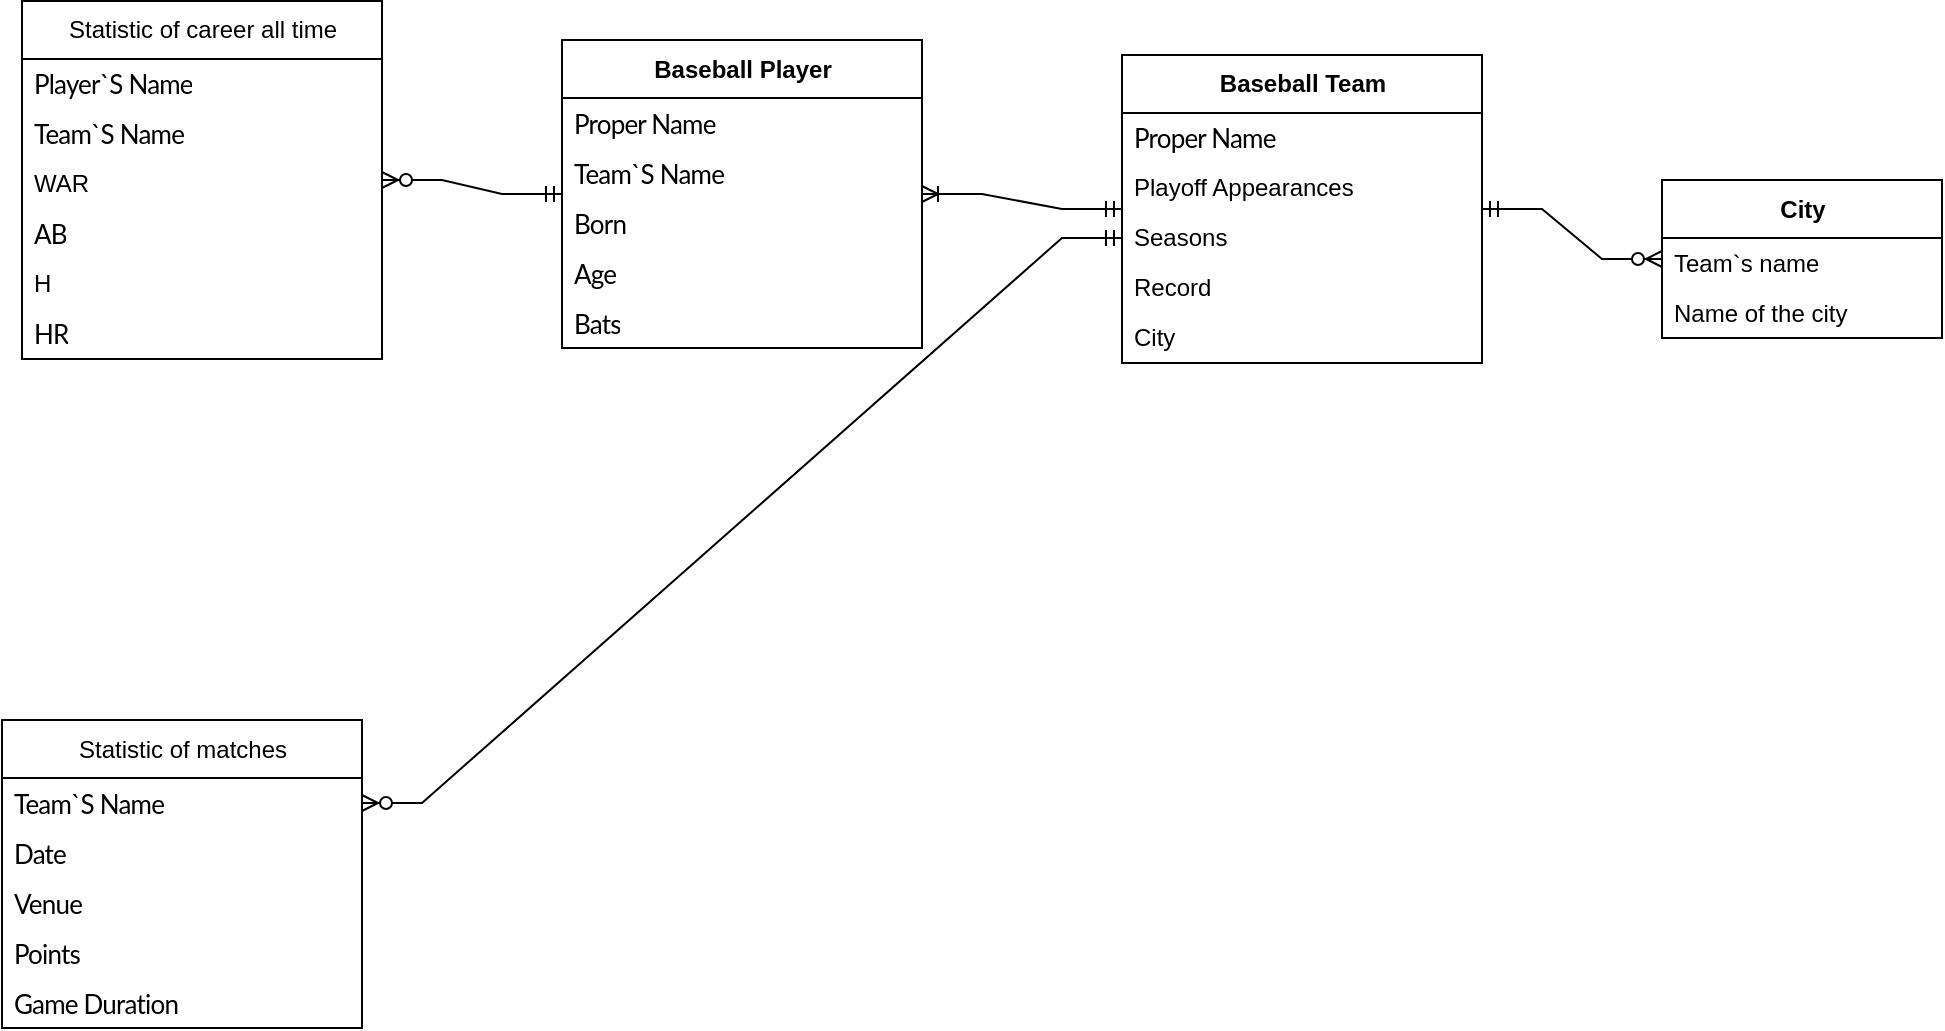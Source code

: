 <mxfile version="17.4.6" type="device"><diagram id="Kg3alO2JiFtG-ygVj5f7" name="Page-1"><mxGraphModel dx="2249" dy="789" grid="1" gridSize="10" guides="1" tooltips="1" connect="1" arrows="1" fold="1" page="1" pageScale="1" pageWidth="827" pageHeight="1169" math="0" shadow="0"><root><mxCell id="0"/><mxCell id="1" parent="0"/><mxCell id="pXHwKqjTBpk4UqRzjR2_-15" value="Baseball Player" style="swimlane;fontStyle=1;align=center;verticalAlign=middle;childLayout=stackLayout;horizontal=1;startSize=29;horizontalStack=0;resizeParent=1;resizeParentMax=0;resizeLast=0;collapsible=0;marginBottom=0;html=1;" parent="1" vertex="1"><mxGeometry x="20" y="90" width="180" height="154" as="geometry"/></mxCell><mxCell id="pXHwKqjTBpk4UqRzjR2_-21" value="&lt;span style=&quot;font-family: &amp;#34;lato&amp;#34; , sans-serif ; font-size: 13px ; letter-spacing: -0.4px ; text-align: center ; text-transform: capitalize ; background-color: rgb(255 , 255 , 255)&quot;&gt;Proper Name&lt;/span&gt;" style="text;html=1;strokeColor=none;fillColor=none;align=left;verticalAlign=middle;spacingLeft=4;spacingRight=4;overflow=hidden;rotatable=0;points=[[0,0.5],[1,0.5]];portConstraint=eastwest;" parent="pXHwKqjTBpk4UqRzjR2_-15" vertex="1"><mxGeometry y="29" width="180" height="25" as="geometry"/></mxCell><mxCell id="Vm8TOFL2XEjmAmH2fnWt-4" value="&lt;div style=&quot;text-align: center&quot;&gt;&lt;font face=&quot;lato, sans-serif&quot;&gt;&lt;span style=&quot;font-size: 13px ; letter-spacing: -0.4px ; text-transform: capitalize&quot;&gt;Team`s name&lt;/span&gt;&lt;/font&gt;&lt;br&gt;&lt;/div&gt;" style="text;html=1;strokeColor=none;fillColor=none;align=left;verticalAlign=middle;spacingLeft=4;spacingRight=4;overflow=hidden;rotatable=0;points=[[0,0.5],[1,0.5]];portConstraint=eastwest;" parent="pXHwKqjTBpk4UqRzjR2_-15" vertex="1"><mxGeometry y="54" width="180" height="25" as="geometry"/></mxCell><mxCell id="pXHwKqjTBpk4UqRzjR2_-22" value="&lt;div style=&quot;text-align: center&quot;&gt;&lt;font face=&quot;lato, sans-serif&quot;&gt;&lt;span style=&quot;font-size: 13px ; letter-spacing: -0.4px ; text-transform: capitalize&quot;&gt;Born&lt;/span&gt;&lt;/font&gt;&lt;br&gt;&lt;/div&gt;" style="text;html=1;strokeColor=none;fillColor=none;align=left;verticalAlign=middle;spacingLeft=4;spacingRight=4;overflow=hidden;rotatable=0;points=[[0,0.5],[1,0.5]];portConstraint=eastwest;" parent="pXHwKqjTBpk4UqRzjR2_-15" vertex="1"><mxGeometry y="79" width="180" height="25" as="geometry"/></mxCell><mxCell id="pXHwKqjTBpk4UqRzjR2_-17" value="&lt;div style=&quot;text-align: center&quot;&gt;&lt;font face=&quot;lato, sans-serif&quot;&gt;&lt;span style=&quot;font-size: 13px ; letter-spacing: -0.4px ; text-transform: capitalize&quot;&gt;Age&lt;/span&gt;&lt;/font&gt;&lt;br&gt;&lt;/div&gt;" style="text;html=1;strokeColor=none;fillColor=none;align=left;verticalAlign=middle;spacingLeft=4;spacingRight=4;overflow=hidden;rotatable=0;points=[[0,0.5],[1,0.5]];portConstraint=eastwest;" parent="pXHwKqjTBpk4UqRzjR2_-15" vertex="1"><mxGeometry y="104" width="180" height="25" as="geometry"/></mxCell><mxCell id="Vm8TOFL2XEjmAmH2fnWt-1" value="&lt;div style=&quot;text-align: center&quot;&gt;&lt;font face=&quot;lato, sans-serif&quot;&gt;&lt;span style=&quot;font-size: 13px ; letter-spacing: -0.4px ; text-transform: capitalize&quot;&gt;Bats&lt;/span&gt;&lt;/font&gt;&lt;br&gt;&lt;/div&gt;" style="text;html=1;strokeColor=none;fillColor=none;align=left;verticalAlign=middle;spacingLeft=4;spacingRight=4;overflow=hidden;rotatable=0;points=[[0,0.5],[1,0.5]];portConstraint=eastwest;" parent="pXHwKqjTBpk4UqRzjR2_-15" vertex="1"><mxGeometry y="129" width="180" height="25" as="geometry"/></mxCell><mxCell id="pXHwKqjTBpk4UqRzjR2_-29" value="Baseball&amp;nbsp;Team" style="swimlane;fontStyle=1;align=center;verticalAlign=middle;childLayout=stackLayout;horizontal=1;startSize=29;horizontalStack=0;resizeParent=1;resizeParentMax=0;resizeLast=0;collapsible=0;marginBottom=0;html=1;" parent="1" vertex="1"><mxGeometry x="300" y="97.5" width="180" height="154" as="geometry"/></mxCell><mxCell id="pXHwKqjTBpk4UqRzjR2_-30" value="&lt;span style=&quot;font-family: &amp;#34;lato&amp;#34; , sans-serif ; font-size: 13px ; letter-spacing: -0.4px ; text-align: center ; text-transform: capitalize ; background-color: rgb(255 , 255 , 255)&quot;&gt;Proper Name&lt;/span&gt;" style="text;html=1;strokeColor=none;fillColor=none;align=left;verticalAlign=middle;spacingLeft=4;spacingRight=4;overflow=hidden;rotatable=0;points=[[0,0.5],[1,0.5]];portConstraint=eastwest;" parent="pXHwKqjTBpk4UqRzjR2_-29" vertex="1"><mxGeometry y="29" width="180" height="25" as="geometry"/></mxCell><mxCell id="Vm8TOFL2XEjmAmH2fnWt-2" value="Playoff Appearances" style="text;html=1;strokeColor=none;fillColor=none;align=left;verticalAlign=middle;spacingLeft=4;spacingRight=4;overflow=hidden;rotatable=0;points=[[0,0.5],[1,0.5]];portConstraint=eastwest;" parent="pXHwKqjTBpk4UqRzjR2_-29" vertex="1"><mxGeometry y="54" width="180" height="25" as="geometry"/></mxCell><mxCell id="pXHwKqjTBpk4UqRzjR2_-32" value="Seasons" style="text;html=1;strokeColor=none;fillColor=none;align=left;verticalAlign=middle;spacingLeft=4;spacingRight=4;overflow=hidden;rotatable=0;points=[[0,0.5],[1,0.5]];portConstraint=eastwest;" parent="pXHwKqjTBpk4UqRzjR2_-29" vertex="1"><mxGeometry y="79" width="180" height="25" as="geometry"/></mxCell><mxCell id="Vm8TOFL2XEjmAmH2fnWt-3" value="Record" style="text;html=1;strokeColor=none;fillColor=none;align=left;verticalAlign=middle;spacingLeft=4;spacingRight=4;overflow=hidden;rotatable=0;points=[[0,0.5],[1,0.5]];portConstraint=eastwest;" parent="pXHwKqjTBpk4UqRzjR2_-29" vertex="1"><mxGeometry y="104" width="180" height="25" as="geometry"/></mxCell><mxCell id="ftYLhmxLA57tkx9eELEG-2" value="City" style="text;html=1;strokeColor=none;fillColor=none;align=left;verticalAlign=middle;spacingLeft=4;spacingRight=4;overflow=hidden;rotatable=0;points=[[0,0.5],[1,0.5]];portConstraint=eastwest;" parent="pXHwKqjTBpk4UqRzjR2_-29" vertex="1"><mxGeometry y="129" width="180" height="25" as="geometry"/></mxCell><mxCell id="NZu0PfaUWGTX_JWqYU0R-1" value="&lt;span style=&quot;font-weight: 400&quot;&gt;Statistic of career all time&lt;/span&gt;" style="swimlane;fontStyle=1;align=center;verticalAlign=middle;childLayout=stackLayout;horizontal=1;startSize=29;horizontalStack=0;resizeParent=1;resizeParentMax=0;resizeLast=0;collapsible=0;marginBottom=0;html=1;" parent="1" vertex="1"><mxGeometry x="-250" y="70.5" width="180" height="179" as="geometry"/></mxCell><mxCell id="NZu0PfaUWGTX_JWqYU0R-11" value="&lt;div style=&quot;text-align: center&quot;&gt;&lt;font face=&quot;lato, sans-serif&quot;&gt;&lt;span style=&quot;font-size: 13px ; letter-spacing: -0.4px ; text-transform: capitalize&quot;&gt;Player`s name&lt;/span&gt;&lt;/font&gt;&lt;br&gt;&lt;/div&gt;" style="text;html=1;strokeColor=none;fillColor=none;align=left;verticalAlign=middle;spacingLeft=4;spacingRight=4;overflow=hidden;rotatable=0;points=[[0,0.5],[1,0.5]];portConstraint=eastwest;" parent="NZu0PfaUWGTX_JWqYU0R-1" vertex="1"><mxGeometry y="29" width="180" height="25" as="geometry"/></mxCell><mxCell id="tTgJs_QIJrOwRDMgfneq-6" value="&lt;div style=&quot;text-align: center&quot;&gt;&lt;font face=&quot;lato, sans-serif&quot;&gt;&lt;span style=&quot;font-size: 13px ; letter-spacing: -0.4px ; text-transform: capitalize&quot;&gt;Team`s name&lt;/span&gt;&lt;/font&gt;&lt;br&gt;&lt;/div&gt;" style="text;html=1;strokeColor=none;fillColor=none;align=left;verticalAlign=middle;spacingLeft=4;spacingRight=4;overflow=hidden;rotatable=0;points=[[0,0.5],[1,0.5]];portConstraint=eastwest;" vertex="1" parent="NZu0PfaUWGTX_JWqYU0R-1"><mxGeometry y="54" width="180" height="25" as="geometry"/></mxCell><mxCell id="tTgJs_QIJrOwRDMgfneq-1" value="&lt;div style=&quot;text-align: center&quot;&gt;WAR&lt;/div&gt;" style="text;html=1;strokeColor=none;fillColor=none;align=left;verticalAlign=middle;spacingLeft=4;spacingRight=4;overflow=hidden;rotatable=0;points=[[0,0.5],[1,0.5]];portConstraint=eastwest;" vertex="1" parent="NZu0PfaUWGTX_JWqYU0R-1"><mxGeometry y="79" width="180" height="25" as="geometry"/></mxCell><mxCell id="tTgJs_QIJrOwRDMgfneq-2" value="&lt;div style=&quot;text-align: center&quot;&gt;&lt;font face=&quot;lato, sans-serif&quot;&gt;&lt;span style=&quot;font-size: 13px ; letter-spacing: -0.4px ; text-transform: capitalize&quot;&gt;AB&lt;/span&gt;&lt;/font&gt;&lt;br&gt;&lt;/div&gt;" style="text;html=1;strokeColor=none;fillColor=none;align=left;verticalAlign=middle;spacingLeft=4;spacingRight=4;overflow=hidden;rotatable=0;points=[[0,0.5],[1,0.5]];portConstraint=eastwest;" vertex="1" parent="NZu0PfaUWGTX_JWqYU0R-1"><mxGeometry y="104" width="180" height="25" as="geometry"/></mxCell><mxCell id="tTgJs_QIJrOwRDMgfneq-3" value="&lt;div style=&quot;text-align: center&quot;&gt;H&lt;/div&gt;" style="text;html=1;strokeColor=none;fillColor=none;align=left;verticalAlign=middle;spacingLeft=4;spacingRight=4;overflow=hidden;rotatable=0;points=[[0,0.5],[1,0.5]];portConstraint=eastwest;" vertex="1" parent="NZu0PfaUWGTX_JWqYU0R-1"><mxGeometry y="129" width="180" height="25" as="geometry"/></mxCell><mxCell id="tTgJs_QIJrOwRDMgfneq-7" value="&lt;div style=&quot;text-align: center&quot;&gt;&lt;font face=&quot;lato, sans-serif&quot;&gt;&lt;span style=&quot;font-size: 13px ; letter-spacing: -0.4px ; text-transform: capitalize&quot;&gt;HR&lt;/span&gt;&lt;/font&gt;&lt;br&gt;&lt;/div&gt;" style="text;html=1;strokeColor=none;fillColor=none;align=left;verticalAlign=middle;spacingLeft=4;spacingRight=4;overflow=hidden;rotatable=0;points=[[0,0.5],[1,0.5]];portConstraint=eastwest;" vertex="1" parent="NZu0PfaUWGTX_JWqYU0R-1"><mxGeometry y="154" width="180" height="25" as="geometry"/></mxCell><mxCell id="NZu0PfaUWGTX_JWqYU0R-13" value="&lt;span style=&quot;font-weight: 400&quot;&gt;Statistic of matches&lt;/span&gt;" style="swimlane;fontStyle=1;align=center;verticalAlign=middle;childLayout=stackLayout;horizontal=1;startSize=29;horizontalStack=0;resizeParent=1;resizeParentMax=0;resizeLast=0;collapsible=0;marginBottom=0;html=1;" parent="1" vertex="1"><mxGeometry x="-260" y="430" width="180" height="154" as="geometry"/></mxCell><mxCell id="NZu0PfaUWGTX_JWqYU0R-15" value="&lt;div style=&quot;text-align: center&quot;&gt;&lt;font face=&quot;lato, sans-serif&quot;&gt;&lt;span style=&quot;font-size: 13px ; letter-spacing: -0.4px ; text-transform: capitalize&quot;&gt;Team`s name&lt;/span&gt;&lt;/font&gt;&lt;/div&gt;" style="text;html=1;strokeColor=none;fillColor=none;align=left;verticalAlign=middle;spacingLeft=4;spacingRight=4;overflow=hidden;rotatable=0;points=[[0,0.5],[1,0.5]];portConstraint=eastwest;" parent="NZu0PfaUWGTX_JWqYU0R-13" vertex="1"><mxGeometry y="29" width="180" height="25" as="geometry"/></mxCell><mxCell id="NZu0PfaUWGTX_JWqYU0R-14" value="&lt;div style=&quot;text-align: center&quot;&gt;&lt;font face=&quot;lato, sans-serif&quot;&gt;&lt;span style=&quot;font-size: 13px ; letter-spacing: -0.4px ; text-transform: capitalize&quot;&gt;Date&lt;/span&gt;&lt;/font&gt;&lt;br&gt;&lt;/div&gt;" style="text;html=1;strokeColor=none;fillColor=none;align=left;verticalAlign=middle;spacingLeft=4;spacingRight=4;overflow=hidden;rotatable=0;points=[[0,0.5],[1,0.5]];portConstraint=eastwest;" parent="NZu0PfaUWGTX_JWqYU0R-13" vertex="1"><mxGeometry y="54" width="180" height="25" as="geometry"/></mxCell><mxCell id="tTgJs_QIJrOwRDMgfneq-8" value="&lt;div style=&quot;text-align: center&quot;&gt;&lt;font face=&quot;lato, sans-serif&quot;&gt;&lt;span style=&quot;font-size: 13px ; letter-spacing: -0.4px ; text-transform: capitalize&quot;&gt;Venue&lt;/span&gt;&lt;/font&gt;&lt;br&gt;&lt;/div&gt;" style="text;html=1;strokeColor=none;fillColor=none;align=left;verticalAlign=middle;spacingLeft=4;spacingRight=4;overflow=hidden;rotatable=0;points=[[0,0.5],[1,0.5]];portConstraint=eastwest;" vertex="1" parent="NZu0PfaUWGTX_JWqYU0R-13"><mxGeometry y="79" width="180" height="25" as="geometry"/></mxCell><mxCell id="tTgJs_QIJrOwRDMgfneq-9" value="&lt;div style=&quot;text-align: center&quot;&gt;&lt;font face=&quot;lato, sans-serif&quot;&gt;&lt;span style=&quot;font-size: 13px ; letter-spacing: -0.4px ; text-transform: capitalize&quot;&gt;Points&lt;/span&gt;&lt;/font&gt;&lt;br&gt;&lt;/div&gt;" style="text;html=1;strokeColor=none;fillColor=none;align=left;verticalAlign=middle;spacingLeft=4;spacingRight=4;overflow=hidden;rotatable=0;points=[[0,0.5],[1,0.5]];portConstraint=eastwest;" vertex="1" parent="NZu0PfaUWGTX_JWqYU0R-13"><mxGeometry y="104" width="180" height="25" as="geometry"/></mxCell><mxCell id="tTgJs_QIJrOwRDMgfneq-11" value="&lt;div style=&quot;text-align: center&quot;&gt;&lt;font face=&quot;lato, sans-serif&quot;&gt;&lt;span style=&quot;font-size: 13px ; letter-spacing: -0.4px ; text-transform: capitalize&quot;&gt;Game Duration&lt;/span&gt;&lt;/font&gt;&lt;br&gt;&lt;/div&gt;" style="text;html=1;strokeColor=none;fillColor=none;align=left;verticalAlign=middle;spacingLeft=4;spacingRight=4;overflow=hidden;rotatable=0;points=[[0,0.5],[1,0.5]];portConstraint=eastwest;" vertex="1" parent="NZu0PfaUWGTX_JWqYU0R-13"><mxGeometry y="129" width="180" height="25" as="geometry"/></mxCell><mxCell id="NZu0PfaUWGTX_JWqYU0R-21" value="" style="edgeStyle=entityRelationEdgeStyle;fontSize=12;html=1;endArrow=ERzeroToMany;startArrow=ERmandOne;rounded=0;" parent="1" source="pXHwKqjTBpk4UqRzjR2_-15" target="NZu0PfaUWGTX_JWqYU0R-1" edge="1"><mxGeometry width="100" height="100" relative="1" as="geometry"><mxPoint x="252.86" y="370" as="sourcePoint"/><mxPoint x="130.0" y="503.316" as="targetPoint"/></mxGeometry></mxCell><mxCell id="NZu0PfaUWGTX_JWqYU0R-22" value="" style="edgeStyle=entityRelationEdgeStyle;fontSize=12;html=1;endArrow=ERoneToMany;startArrow=ERmandOne;rounded=0;" parent="1" source="pXHwKqjTBpk4UqRzjR2_-29" target="pXHwKqjTBpk4UqRzjR2_-15" edge="1"><mxGeometry width="100" height="100" relative="1" as="geometry"><mxPoint x="200" y="530" as="sourcePoint"/><mxPoint x="300" y="430" as="targetPoint"/></mxGeometry></mxCell><mxCell id="NZu0PfaUWGTX_JWqYU0R-23" value="City" style="swimlane;fontStyle=1;align=center;verticalAlign=middle;childLayout=stackLayout;horizontal=1;startSize=29;horizontalStack=0;resizeParent=1;resizeParentMax=0;resizeLast=0;collapsible=0;marginBottom=0;html=1;" parent="1" vertex="1"><mxGeometry x="570" y="160" width="140" height="79" as="geometry"/></mxCell><mxCell id="NZu0PfaUWGTX_JWqYU0R-26" value="Team`s name" style="text;html=1;strokeColor=none;fillColor=none;align=left;verticalAlign=middle;spacingLeft=4;spacingRight=4;overflow=hidden;rotatable=0;points=[[0,0.5],[1,0.5]];portConstraint=eastwest;" parent="NZu0PfaUWGTX_JWqYU0R-23" vertex="1"><mxGeometry y="29" width="140" height="25" as="geometry"/></mxCell><mxCell id="Vm8TOFL2XEjmAmH2fnWt-7" value="Name of the city" style="text;html=1;strokeColor=none;fillColor=none;align=left;verticalAlign=middle;spacingLeft=4;spacingRight=4;overflow=hidden;rotatable=0;points=[[0,0.5],[1,0.5]];portConstraint=eastwest;" parent="NZu0PfaUWGTX_JWqYU0R-23" vertex="1"><mxGeometry y="54" width="140" height="25" as="geometry"/></mxCell><mxCell id="NZu0PfaUWGTX_JWqYU0R-27" value="" style="edgeStyle=entityRelationEdgeStyle;fontSize=12;html=1;endArrow=ERzeroToMany;startArrow=ERmandOne;rounded=0;" parent="1" source="pXHwKqjTBpk4UqRzjR2_-29" target="NZu0PfaUWGTX_JWqYU0R-23" edge="1"><mxGeometry width="100" height="100" relative="1" as="geometry"><mxPoint x="480" y="110" as="sourcePoint"/><mxPoint x="570.0" y="173.466" as="targetPoint"/></mxGeometry></mxCell><mxCell id="iNPBdFQ61HM7G2YmlH5_-2" value="" style="edgeStyle=entityRelationEdgeStyle;fontSize=12;html=1;endArrow=ERzeroToMany;startArrow=ERmandOne;rounded=0;" parent="1" source="pXHwKqjTBpk4UqRzjR2_-32" target="NZu0PfaUWGTX_JWqYU0R-15" edge="1"><mxGeometry width="100" height="100" relative="1" as="geometry"><mxPoint x="300" y="189" as="sourcePoint"/><mxPoint x="300" y="530.0" as="targetPoint"/></mxGeometry></mxCell></root></mxGraphModel></diagram></mxfile>